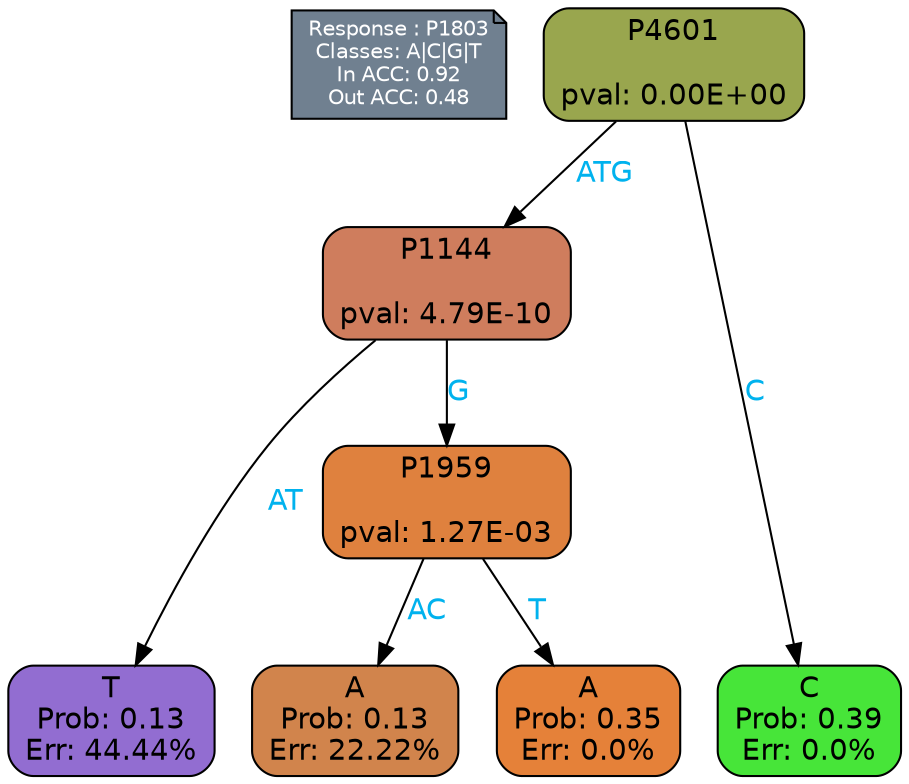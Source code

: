 digraph Tree {
node [shape=box, style="filled, rounded", color="black", fontname=helvetica] ;
graph [ranksep=equally, splines=polylines, bgcolor=transparent, dpi=600] ;
edge [fontname=helvetica] ;
LEGEND [label="Response : P1803
Classes: A|C|G|T
In ACC: 0.92
Out ACC: 0.48
",shape=note,align=left,style=filled,fillcolor="slategray",fontcolor="white",fontsize=10];1 [label="P4601

pval: 0.00E+00", fillcolor="#99a64e"] ;
2 [label="P1144

pval: 4.79E-10", fillcolor="#cf7d5d"] ;
3 [label="T
Prob: 0.13
Err: 44.44%", fillcolor="#926dd1"] ;
4 [label="P1959

pval: 1.27E-03", fillcolor="#df813e"] ;
5 [label="A
Prob: 0.13
Err: 22.22%", fillcolor="#d1844c"] ;
6 [label="A
Prob: 0.35
Err: 0.0%", fillcolor="#e58139"] ;
7 [label="C
Prob: 0.39
Err: 0.0%", fillcolor="#47e539"] ;
1 -> 2 [label="ATG",fontcolor=deepskyblue2] ;
1 -> 7 [label="C",fontcolor=deepskyblue2] ;
2 -> 3 [label="AT",fontcolor=deepskyblue2] ;
2 -> 4 [label="G",fontcolor=deepskyblue2] ;
4 -> 5 [label="AC",fontcolor=deepskyblue2] ;
4 -> 6 [label="T",fontcolor=deepskyblue2] ;
{rank = same; 3;5;6;7;}{rank = same; LEGEND;1;}}